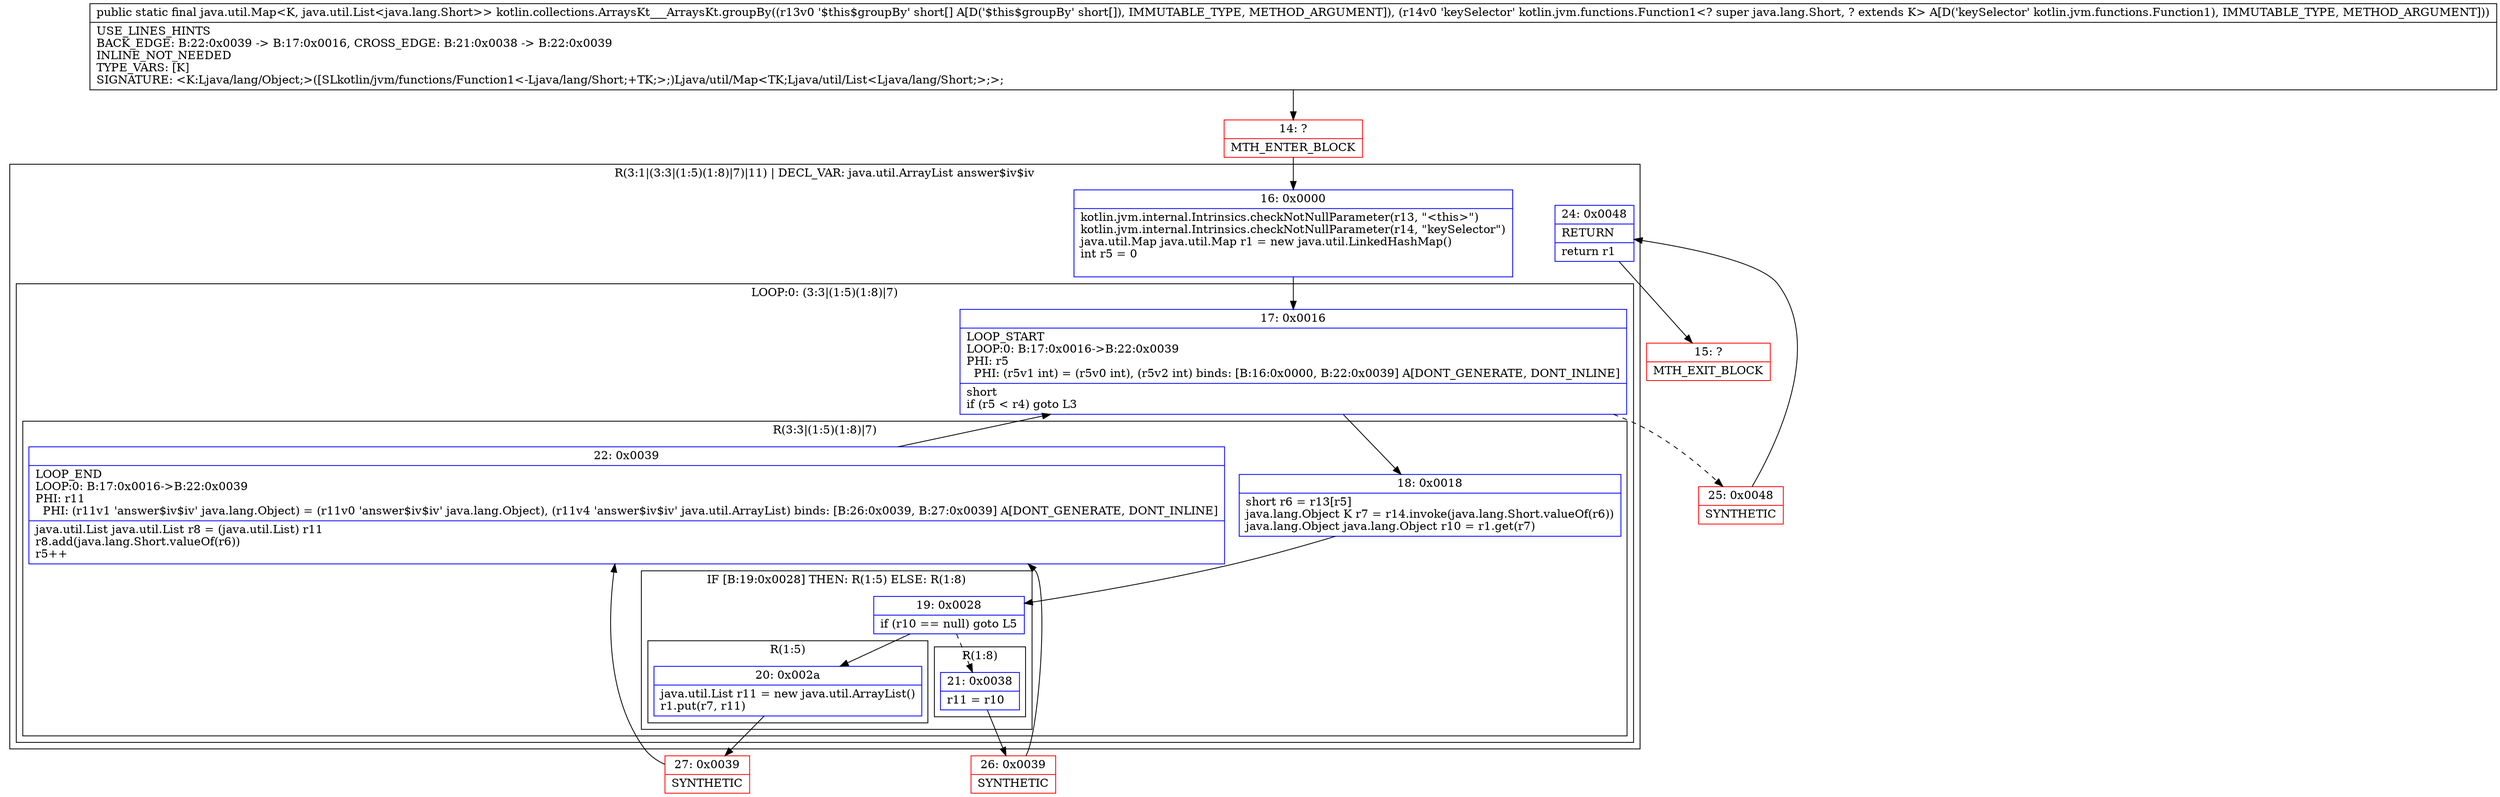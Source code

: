 digraph "CFG forkotlin.collections.ArraysKt___ArraysKt.groupBy([SLkotlin\/jvm\/functions\/Function1;)Ljava\/util\/Map;" {
subgraph cluster_Region_1137100484 {
label = "R(3:1|(3:3|(1:5)(1:8)|7)|11) | DECL_VAR: java.util.ArrayList answer$iv$iv\l";
node [shape=record,color=blue];
Node_16 [shape=record,label="{16\:\ 0x0000|kotlin.jvm.internal.Intrinsics.checkNotNullParameter(r13, \"\<this\>\")\lkotlin.jvm.internal.Intrinsics.checkNotNullParameter(r14, \"keySelector\")\ljava.util.Map java.util.Map r1 = new java.util.LinkedHashMap()\lint r5 = 0\l\l}"];
subgraph cluster_LoopRegion_2115811925 {
label = "LOOP:0: (3:3|(1:5)(1:8)|7)";
node [shape=record,color=blue];
Node_17 [shape=record,label="{17\:\ 0x0016|LOOP_START\lLOOP:0: B:17:0x0016\-\>B:22:0x0039\lPHI: r5 \l  PHI: (r5v1 int) = (r5v0 int), (r5v2 int) binds: [B:16:0x0000, B:22:0x0039] A[DONT_GENERATE, DONT_INLINE]\l|short \lif (r5 \< r4) goto L3\l}"];
subgraph cluster_Region_1694704704 {
label = "R(3:3|(1:5)(1:8)|7)";
node [shape=record,color=blue];
Node_18 [shape=record,label="{18\:\ 0x0018|short r6 = r13[r5]\ljava.lang.Object K r7 = r14.invoke(java.lang.Short.valueOf(r6))\ljava.lang.Object java.lang.Object r10 = r1.get(r7)\l}"];
subgraph cluster_IfRegion_1575022203 {
label = "IF [B:19:0x0028] THEN: R(1:5) ELSE: R(1:8)";
node [shape=record,color=blue];
Node_19 [shape=record,label="{19\:\ 0x0028|if (r10 == null) goto L5\l}"];
subgraph cluster_Region_1058918392 {
label = "R(1:5)";
node [shape=record,color=blue];
Node_20 [shape=record,label="{20\:\ 0x002a|java.util.List r11 = new java.util.ArrayList()\lr1.put(r7, r11)\l}"];
}
subgraph cluster_Region_677770213 {
label = "R(1:8)";
node [shape=record,color=blue];
Node_21 [shape=record,label="{21\:\ 0x0038|r11 = r10\l}"];
}
}
Node_22 [shape=record,label="{22\:\ 0x0039|LOOP_END\lLOOP:0: B:17:0x0016\-\>B:22:0x0039\lPHI: r11 \l  PHI: (r11v1 'answer$iv$iv' java.lang.Object) = (r11v0 'answer$iv$iv' java.lang.Object), (r11v4 'answer$iv$iv' java.util.ArrayList) binds: [B:26:0x0039, B:27:0x0039] A[DONT_GENERATE, DONT_INLINE]\l|java.util.List java.util.List r8 = (java.util.List) r11\lr8.add(java.lang.Short.valueOf(r6))\lr5++\l}"];
}
}
Node_24 [shape=record,label="{24\:\ 0x0048|RETURN\l|return r1\l}"];
}
Node_14 [shape=record,color=red,label="{14\:\ ?|MTH_ENTER_BLOCK\l}"];
Node_27 [shape=record,color=red,label="{27\:\ 0x0039|SYNTHETIC\l}"];
Node_26 [shape=record,color=red,label="{26\:\ 0x0039|SYNTHETIC\l}"];
Node_25 [shape=record,color=red,label="{25\:\ 0x0048|SYNTHETIC\l}"];
Node_15 [shape=record,color=red,label="{15\:\ ?|MTH_EXIT_BLOCK\l}"];
MethodNode[shape=record,label="{public static final java.util.Map\<K, java.util.List\<java.lang.Short\>\> kotlin.collections.ArraysKt___ArraysKt.groupBy((r13v0 '$this$groupBy' short[] A[D('$this$groupBy' short[]), IMMUTABLE_TYPE, METHOD_ARGUMENT]), (r14v0 'keySelector' kotlin.jvm.functions.Function1\<? super java.lang.Short, ? extends K\> A[D('keySelector' kotlin.jvm.functions.Function1), IMMUTABLE_TYPE, METHOD_ARGUMENT]))  | USE_LINES_HINTS\lBACK_EDGE: B:22:0x0039 \-\> B:17:0x0016, CROSS_EDGE: B:21:0x0038 \-\> B:22:0x0039\lINLINE_NOT_NEEDED\lTYPE_VARS: [K]\lSIGNATURE: \<K:Ljava\/lang\/Object;\>([SLkotlin\/jvm\/functions\/Function1\<\-Ljava\/lang\/Short;+TK;\>;)Ljava\/util\/Map\<TK;Ljava\/util\/List\<Ljava\/lang\/Short;\>;\>;\l}"];
MethodNode -> Node_14;Node_16 -> Node_17;
Node_17 -> Node_18;
Node_17 -> Node_25[style=dashed];
Node_18 -> Node_19;
Node_19 -> Node_20;
Node_19 -> Node_21[style=dashed];
Node_20 -> Node_27;
Node_21 -> Node_26;
Node_22 -> Node_17;
Node_24 -> Node_15;
Node_14 -> Node_16;
Node_27 -> Node_22;
Node_26 -> Node_22;
Node_25 -> Node_24;
}

